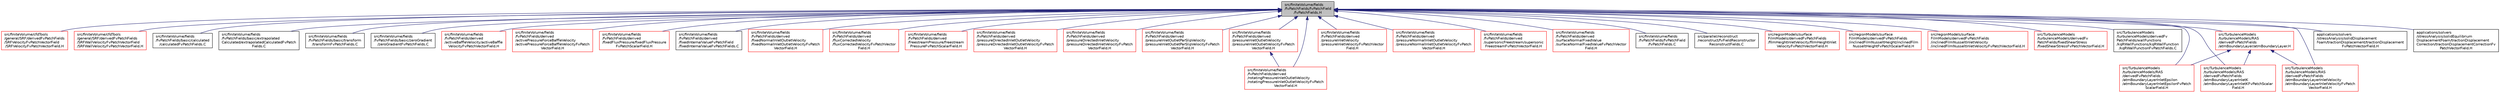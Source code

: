 digraph "src/finiteVolume/fields/fvPatchFields/fvPatchField/fvPatchFields.H"
{
  bgcolor="transparent";
  edge [fontname="Helvetica",fontsize="10",labelfontname="Helvetica",labelfontsize="10"];
  node [fontname="Helvetica",fontsize="10",shape=record];
  Node204 [label="src/finiteVolume/fields\l/fvPatchFields/fvPatchField\l/fvPatchFields.H",height=0.2,width=0.4,color="black", fillcolor="grey75", style="filled", fontcolor="black"];
  Node204 -> Node205 [dir="back",color="midnightblue",fontsize="10",style="solid",fontname="Helvetica"];
  Node205 [label="src/finiteVolume/cfdTools\l/general/SRF/derivedFvPatchFields\l/SRFVelocityFvPatchVectorField\l/SRFVelocityFvPatchVectorField.H",height=0.2,width=0.4,color="red",URL="$a01478.html"];
  Node204 -> Node208 [dir="back",color="midnightblue",fontsize="10",style="solid",fontname="Helvetica"];
  Node208 [label="src/finiteVolume/cfdTools\l/general/SRF/derivedFvPatchFields\l/SRFWallVelocityFvPatchVectorField\l/SRFWallVelocityFvPatchVectorField.H",height=0.2,width=0.4,color="red",URL="$a01484.html"];
  Node204 -> Node210 [dir="back",color="midnightblue",fontsize="10",style="solid",fontname="Helvetica"];
  Node210 [label="src/finiteVolume/fields\l/fvPatchFields/basic/calculated\l/calculatedFvPatchFields.C",height=0.2,width=0.4,color="black",URL="$a01541.html"];
  Node204 -> Node211 [dir="back",color="midnightblue",fontsize="10",style="solid",fontname="Helvetica"];
  Node211 [label="src/finiteVolume/fields\l/fvPatchFields/basic/extrapolated\lCalculated/extrapolatedCalculatedFvPatch\lFields.C",height=0.2,width=0.4,color="black",URL="$a01586.html"];
  Node204 -> Node212 [dir="back",color="midnightblue",fontsize="10",style="solid",fontname="Helvetica"];
  Node212 [label="src/finiteVolume/fields\l/fvPatchFields/basic/transform\l/transformFvPatchFields.C",height=0.2,width=0.4,color="black",URL="$a01661.html"];
  Node204 -> Node213 [dir="back",color="midnightblue",fontsize="10",style="solid",fontname="Helvetica"];
  Node213 [label="src/finiteVolume/fields\l/fvPatchFields/basic/zeroGradient\l/zeroGradientFvPatchFields.C",height=0.2,width=0.4,color="black",URL="$a01679.html"];
  Node204 -> Node214 [dir="back",color="midnightblue",fontsize="10",style="solid",fontname="Helvetica"];
  Node214 [label="src/finiteVolume/fields\l/fvPatchFields/derived\l/activeBaffleVelocity/activeBaffle\lVelocityFvPatchVectorField.H",height=0.2,width=0.4,color="red",URL="$a01898.html"];
  Node204 -> Node216 [dir="back",color="midnightblue",fontsize="10",style="solid",fontname="Helvetica"];
  Node216 [label="src/finiteVolume/fields\l/fvPatchFields/derived\l/activePressureForceBaffleVelocity\l/activePressureForceBaffleVelocityFvPatch\lVectorField.H",height=0.2,width=0.4,color="red",URL="$a01904.html"];
  Node204 -> Node218 [dir="back",color="midnightblue",fontsize="10",style="solid",fontname="Helvetica"];
  Node218 [label="src/finiteVolume/fields\l/fvPatchFields/derived\l/fixedFluxPressure/fixedFluxPressure\lFvPatchScalarField.H",height=0.2,width=0.4,color="red",URL="$a02003.html"];
  Node204 -> Node229 [dir="back",color="midnightblue",fontsize="10",style="solid",fontname="Helvetica"];
  Node229 [label="src/finiteVolume/fields\l/fvPatchFields/derived\l/fixedInternalValueFvPatchField\l/fixedInternalValueFvPatchFields.C",height=0.2,width=0.4,color="black",URL="$a02012.html"];
  Node204 -> Node230 [dir="back",color="midnightblue",fontsize="10",style="solid",fontname="Helvetica"];
  Node230 [label="src/finiteVolume/fields\l/fvPatchFields/derived\l/fixedNormalInletOutletVelocity\l/fixedNormalInletOutletVelocityFvPatch\lVectorField.H",height=0.2,width=0.4,color="red",URL="$a02066.html"];
  Node204 -> Node232 [dir="back",color="midnightblue",fontsize="10",style="solid",fontname="Helvetica"];
  Node232 [label="src/finiteVolume/fields\l/fvPatchFields/derived\l/fluxCorrectedVelocity\l/fluxCorrectedVelocityFvPatchVector\lField.H",height=0.2,width=0.4,color="red",URL="$a02114.html"];
  Node204 -> Node234 [dir="back",color="midnightblue",fontsize="10",style="solid",fontname="Helvetica"];
  Node234 [label="src/finiteVolume/fields\l/fvPatchFields/derived\l/freestreamPressure/freestream\lPressureFvPatchScalarField.H",height=0.2,width=0.4,color="red",URL="$a02135.html"];
  Node204 -> Node236 [dir="back",color="midnightblue",fontsize="10",style="solid",fontname="Helvetica"];
  Node236 [label="src/finiteVolume/fields\l/fvPatchFields/derived\l/pressureDirectedInletOutletVelocity\l/pressureDirectedInletOutletVelocityFvPatch\lVectorField.H",height=0.2,width=0.4,color="red",URL="$a02321.html"];
  Node204 -> Node238 [dir="back",color="midnightblue",fontsize="10",style="solid",fontname="Helvetica"];
  Node238 [label="src/finiteVolume/fields\l/fvPatchFields/derived\l/pressureDirectedInletVelocity\l/pressureDirectedInletVelocityFvPatch\lVectorField.H",height=0.2,width=0.4,color="red",URL="$a02327.html"];
  Node204 -> Node240 [dir="back",color="midnightblue",fontsize="10",style="solid",fontname="Helvetica"];
  Node240 [label="src/finiteVolume/fields\l/fvPatchFields/derived\l/pressureInletOutletParSlipVelocity\l/pressureInletOutletParSlipVelocityFvPatch\lVectorField.H",height=0.2,width=0.4,color="red",URL="$a02333.html"];
  Node204 -> Node242 [dir="back",color="midnightblue",fontsize="10",style="solid",fontname="Helvetica"];
  Node242 [label="src/finiteVolume/fields\l/fvPatchFields/derived\l/pressureInletOutletVelocity\l/pressureInletOutletVelocityFvPatch\lVectorField.H",height=0.2,width=0.4,color="red",URL="$a02339.html"];
  Node242 -> Node244 [dir="back",color="midnightblue",fontsize="10",style="solid",fontname="Helvetica"];
  Node244 [label="src/finiteVolume/fields\l/fvPatchFields/derived\l/rotatingPressureInletOutletVelocity\l/rotatingPressureInletOutletVelocityFvPatch\lVectorField.H",height=0.2,width=0.4,color="red",URL="$a02381.html"];
  Node204 -> Node246 [dir="back",color="midnightblue",fontsize="10",style="solid",fontname="Helvetica"];
  Node246 [label="src/finiteVolume/fields\l/fvPatchFields/derived\l/pressureInletVelocity\l/pressureInletVelocityFvPatchVector\lField.H",height=0.2,width=0.4,color="red",URL="$a02351.html"];
  Node204 -> Node250 [dir="back",color="midnightblue",fontsize="10",style="solid",fontname="Helvetica"];
  Node250 [label="src/finiteVolume/fields\l/fvPatchFields/derived\l/pressureNormalInletOutletVelocity\l/pressureNormalInletOutletVelocityFvPatch\lVectorField.H",height=0.2,width=0.4,color="red",URL="$a02357.html"];
  Node204 -> Node244 [dir="back",color="midnightblue",fontsize="10",style="solid",fontname="Helvetica"];
  Node204 -> Node252 [dir="back",color="midnightblue",fontsize="10",style="solid",fontname="Helvetica"];
  Node252 [label="src/finiteVolume/fields\l/fvPatchFields/derived\l/supersonicFreestream/supersonic\lFreestreamFvPatchVectorField.H",height=0.2,width=0.4,color="red",URL="$a02414.html"];
  Node204 -> Node254 [dir="back",color="midnightblue",fontsize="10",style="solid",fontname="Helvetica"];
  Node254 [label="src/finiteVolume/fields\l/fvPatchFields/derived\l/surfaceNormalFixedValue\l/surfaceNormalFixedValueFvPatchVector\lField.H",height=0.2,width=0.4,color="red",URL="$a02420.html"];
  Node204 -> Node256 [dir="back",color="midnightblue",fontsize="10",style="solid",fontname="Helvetica"];
  Node256 [label="src/finiteVolume/fields\l/fvPatchFields/fvPatchField\l/fvPatchFields.C",height=0.2,width=0.4,color="black",URL="$a02636.html"];
  Node204 -> Node257 [dir="back",color="midnightblue",fontsize="10",style="solid",fontname="Helvetica"];
  Node257 [label="src/parallel/reconstruct\l/reconstruct/fvFieldReconstructor\lReconstructFields.C",height=0.2,width=0.4,color="black",URL="$a13961.html"];
  Node204 -> Node258 [dir="back",color="midnightblue",fontsize="10",style="solid",fontname="Helvetica"];
  Node258 [label="src/regionModels/surface\lFilmModels/derivedFvPatchFields\l/filmHeightInletVelocity/filmHeightInlet\lVelocityFvPatchVectorField.H",height=0.2,width=0.4,color="red",URL="$a14183.html"];
  Node204 -> Node260 [dir="back",color="midnightblue",fontsize="10",style="solid",fontname="Helvetica"];
  Node260 [label="src/regionModels/surface\lFilmModels/derivedFvPatchFields\l/inclinedFilmNusseltHeight/inclinedFilm\lNusseltHeightFvPatchScalarField.H",height=0.2,width=0.4,color="red",URL="$a14189.html"];
  Node204 -> Node262 [dir="back",color="midnightblue",fontsize="10",style="solid",fontname="Helvetica"];
  Node262 [label="src/regionModels/surface\lFilmModels/derivedFvPatchFields\l/inclinedFilmNusseltInletVelocity\l/inclinedFilmNusseltInletVelocityFvPatchVectorField.H",height=0.2,width=0.4,color="red",URL="$a14195.html"];
  Node204 -> Node264 [dir="back",color="midnightblue",fontsize="10",style="solid",fontname="Helvetica"];
  Node264 [label="src/TurbulenceModels\l/turbulenceModels/derivedFv\lPatchFields/fixedShearStress\l/fixedShearStressFvPatchVectorField.H",height=0.2,width=0.4,color="red",URL="$a17804.html"];
  Node204 -> Node266 [dir="back",color="midnightblue",fontsize="10",style="solid",fontname="Helvetica"];
  Node266 [label="src/TurbulenceModels\l/turbulenceModels/derivedFv\lPatchFields/wallFunctions\l/kqRWallFunctions/kqRWallFunction\l/kqRWallFunctionFvPatchFields.C",height=0.2,width=0.4,color="black",URL="$a17840.html"];
  Node204 -> Node267 [dir="back",color="midnightblue",fontsize="10",style="solid",fontname="Helvetica"];
  Node267 [label="src/TurbulenceModels\l/turbulenceModels/RAS\l/derivedFvPatchFields\l/atmBoundaryLayer/atmBoundaryLayer.H",height=0.2,width=0.4,color="red",URL="$a18098.html"];
  Node267 -> Node269 [dir="back",color="midnightblue",fontsize="10",style="solid",fontname="Helvetica"];
  Node269 [label="src/TurbulenceModels\l/turbulenceModels/RAS\l/derivedFvPatchFields\l/atmBoundaryLayerInletEpsilon\l/atmBoundaryLayerInletEpsilonFvPatch\lScalarField.H",height=0.2,width=0.4,color="red",URL="$a18104.html"];
  Node267 -> Node271 [dir="back",color="midnightblue",fontsize="10",style="solid",fontname="Helvetica"];
  Node271 [label="src/TurbulenceModels\l/turbulenceModels/RAS\l/derivedFvPatchFields\l/atmBoundaryLayerInletK\l/atmBoundaryLayerInletKFvPatchScalar\lField.H",height=0.2,width=0.4,color="red",URL="$a18110.html"];
  Node267 -> Node273 [dir="back",color="midnightblue",fontsize="10",style="solid",fontname="Helvetica"];
  Node273 [label="src/TurbulenceModels\l/turbulenceModels/RAS\l/derivedFvPatchFields\l/atmBoundaryLayerInletVelocity\l/atmBoundaryLayerInletVelocityFvPatch\lVectorField.H",height=0.2,width=0.4,color="red",URL="$a18116.html"];
  Node204 -> Node269 [dir="back",color="midnightblue",fontsize="10",style="solid",fontname="Helvetica"];
  Node204 -> Node271 [dir="back",color="midnightblue",fontsize="10",style="solid",fontname="Helvetica"];
  Node204 -> Node273 [dir="back",color="midnightblue",fontsize="10",style="solid",fontname="Helvetica"];
  Node204 -> Node275 [dir="back",color="midnightblue",fontsize="10",style="solid",fontname="Helvetica"];
  Node275 [label="applications/solvers\l/stressAnalysis/solidDisplacement\lFoam/tractionDisplacement/tractionDisplacement\lFvPatchVectorField.H",height=0.2,width=0.4,color="black",URL="$a21803.html"];
  Node204 -> Node276 [dir="back",color="midnightblue",fontsize="10",style="solid",fontname="Helvetica"];
  Node276 [label="applications/solvers\l/stressAnalysis/solidEquilibrium\lDisplacementFoam/tractionDisplacement\lCorrection/tractionDisplacementCorrectionFv\lPatchVectorField.H",height=0.2,width=0.4,color="black",URL="$a21818.html"];
}
